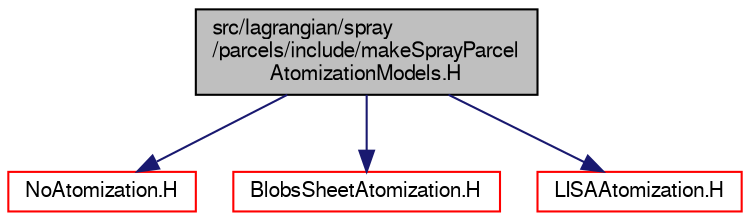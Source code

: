digraph "src/lagrangian/spray/parcels/include/makeSprayParcelAtomizationModels.H"
{
  bgcolor="transparent";
  edge [fontname="FreeSans",fontsize="10",labelfontname="FreeSans",labelfontsize="10"];
  node [fontname="FreeSans",fontsize="10",shape=record];
  Node0 [label="src/lagrangian/spray\l/parcels/include/makeSprayParcel\lAtomizationModels.H",height=0.2,width=0.4,color="black", fillcolor="grey75", style="filled", fontcolor="black"];
  Node0 -> Node1 [color="midnightblue",fontsize="10",style="solid",fontname="FreeSans"];
  Node1 [label="NoAtomization.H",height=0.2,width=0.4,color="red",URL="$a06728.html"];
  Node0 -> Node89 [color="midnightblue",fontsize="10",style="solid",fontname="FreeSans"];
  Node89 [label="BlobsSheetAtomization.H",height=0.2,width=0.4,color="red",URL="$a06710.html"];
  Node0 -> Node90 [color="midnightblue",fontsize="10",style="solid",fontname="FreeSans"];
  Node90 [label="LISAAtomization.H",height=0.2,width=0.4,color="red",URL="$a06716.html"];
}
